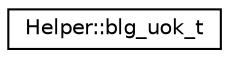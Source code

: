 digraph "Graphical Class Hierarchy"
{
  edge [fontname="Helvetica",fontsize="10",labelfontname="Helvetica",labelfontsize="10"];
  node [fontname="Helvetica",fontsize="10",shape=record];
  rankdir="LR";
  Node0 [label="Helper::blg_uok_t",height=0.2,width=0.4,color="black", fillcolor="white", style="filled",URL="$struct_helper_1_1blg__uok__t.html"];
}
